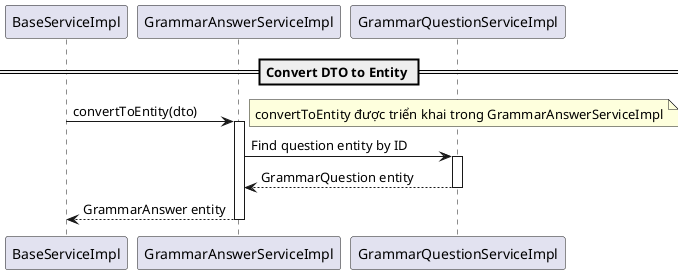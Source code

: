 @startuml ConvertToEntity

participant "BaseServiceImpl" as BSI
participant "GrammarAnswerServiceImpl" as GAS
participant "GrammarQuestionServiceImpl" as GQS

== Convert DTO to Entity ==
BSI -> GAS: convertToEntity(dto)
note right: convertToEntity được triển khai trong GrammarAnswerServiceImpl
activate GAS

GAS -> GQS: Find question entity by ID
activate GQS
GQS --> GAS: GrammarQuestion entity
deactivate GQS

GAS --> BSI: GrammarAnswer entity
deactivate GAS

@enduml
